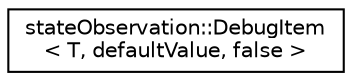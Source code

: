 digraph "Graphical Class Hierarchy"
{
  edge [fontname="Helvetica",fontsize="10",labelfontname="Helvetica",labelfontsize="10"];
  node [fontname="Helvetica",fontsize="10",shape=record];
  rankdir="LR";
  Node0 [label="stateObservation::DebugItem\l\< T, defaultValue, false \>",height=0.2,width=0.4,color="black", fillcolor="white", style="filled",URL="$classstateObservation_1_1DebugItem_3_01T_00_01defaultValue_00_01false_01_4.html",tooltip="this specialization contains no object "];
}
